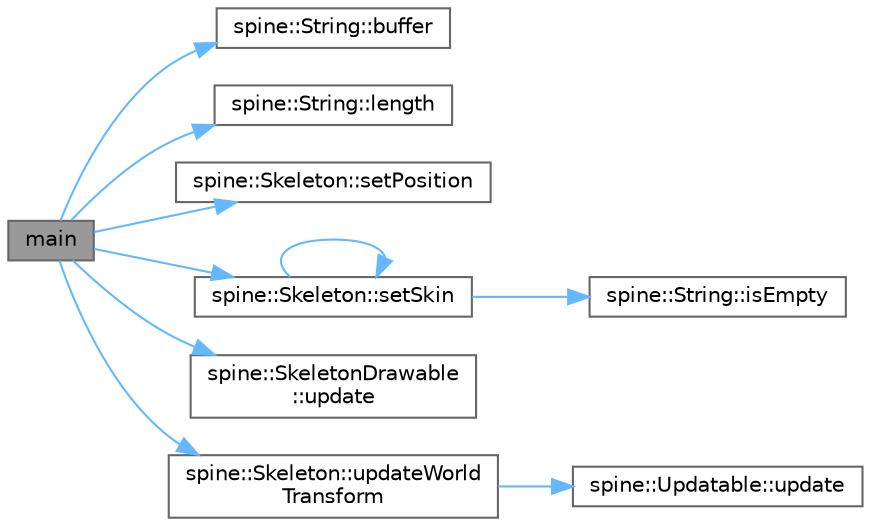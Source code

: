 digraph "main"
{
 // LATEX_PDF_SIZE
  bgcolor="transparent";
  edge [fontname=Helvetica,fontsize=10,labelfontname=Helvetica,labelfontsize=10];
  node [fontname=Helvetica,fontsize=10,shape=box,height=0.2,width=0.4];
  rankdir="LR";
  Node1 [id="Node000001",label="main",height=0.2,width=0.4,color="gray40", fillcolor="grey60", style="filled", fontcolor="black",tooltip=" "];
  Node1 -> Node2 [id="edge10_Node000001_Node000002",color="steelblue1",style="solid",tooltip=" "];
  Node2 [id="Node000002",label="spine::String::buffer",height=0.2,width=0.4,color="grey40", fillcolor="white", style="filled",URL="$classspine_1_1_string.html#a7a6a5c45e2a732eb90cedf07434315b0",tooltip=" "];
  Node1 -> Node3 [id="edge11_Node000001_Node000003",color="steelblue1",style="solid",tooltip=" "];
  Node3 [id="Node000003",label="spine::String::length",height=0.2,width=0.4,color="grey40", fillcolor="white", style="filled",URL="$classspine_1_1_string.html#a9202816c29d44fa9aba519445312b05a",tooltip=" "];
  Node1 -> Node4 [id="edge12_Node000001_Node000004",color="steelblue1",style="solid",tooltip=" "];
  Node4 [id="Node000004",label="spine::Skeleton::setPosition",height=0.2,width=0.4,color="grey40", fillcolor="white", style="filled",URL="$classspine_1_1_skeleton.html#abca3d614340a80df3a05c65fd7bae4bf",tooltip=" "];
  Node1 -> Node5 [id="edge13_Node000001_Node000005",color="steelblue1",style="solid",tooltip=" "];
  Node5 [id="Node000005",label="spine::Skeleton::setSkin",height=0.2,width=0.4,color="grey40", fillcolor="white", style="filled",URL="$classspine_1_1_skeleton.html#a848039b2de11e022ee6050f35ae94c52",tooltip="Sets a skin by name (see setSkin)."];
  Node5 -> Node6 [id="edge14_Node000005_Node000006",color="steelblue1",style="solid",tooltip=" "];
  Node6 [id="Node000006",label="spine::String::isEmpty",height=0.2,width=0.4,color="grey40", fillcolor="white", style="filled",URL="$classspine_1_1_string.html#a8f667117a263cb9f536c57c49a52cac7",tooltip=" "];
  Node5 -> Node5 [id="edge15_Node000005_Node000005",color="steelblue1",style="solid",tooltip=" "];
  Node1 -> Node7 [id="edge16_Node000001_Node000007",color="steelblue1",style="solid",tooltip=" "];
  Node7 [id="Node000007",label="spine::SkeletonDrawable\l::update",height=0.2,width=0.4,color="grey40", fillcolor="white", style="filled",URL="$classspine_1_1_skeleton_drawable.html#a75a01a182c7932adb11a0147d4646717",tooltip=" "];
  Node1 -> Node8 [id="edge17_Node000001_Node000008",color="steelblue1",style="solid",tooltip=" "];
  Node8 [id="Node000008",label="spine::Skeleton::updateWorld\lTransform",height=0.2,width=0.4,color="grey40", fillcolor="white", style="filled",URL="$classspine_1_1_skeleton.html#a62031b94f06dc039c59e0cb3fc21993c",tooltip=" "];
  Node8 -> Node9 [id="edge18_Node000008_Node000009",color="steelblue1",style="solid",tooltip=" "];
  Node9 [id="Node000009",label="spine::Updatable::update",height=0.2,width=0.4,color="grey40", fillcolor="white", style="filled",URL="$classspine_1_1_updatable.html#a693043c739e85ce33e3b5af899d54ccc",tooltip=" "];
}
